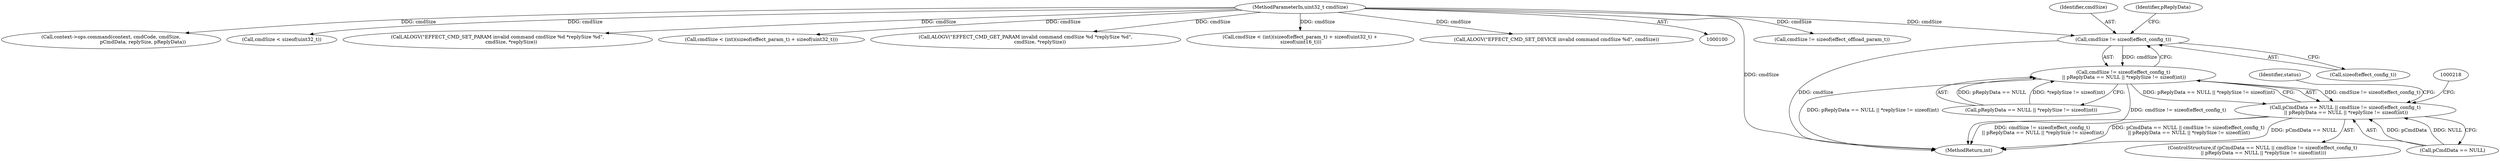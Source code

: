 digraph "0_Android_073a80800f341325932c66818ce4302b312909a4@API" {
"1000196" [label="(Call,cmdSize != sizeof(effect_config_t))"];
"1000103" [label="(MethodParameterIn,uint32_t cmdSize)"];
"1000195" [label="(Call,cmdSize != sizeof(effect_config_t)\n || pReplyData == NULL || *replySize != sizeof(int))"];
"1000191" [label="(Call,pCmdData == NULL || cmdSize != sizeof(effect_config_t)\n || pReplyData == NULL || *replySize != sizeof(int))"];
"1000578" [label="(Call,cmdSize != sizeof(effect_offload_param_t))"];
"1000195" [label="(Call,cmdSize != sizeof(effect_config_t)\n || pReplyData == NULL || *replySize != sizeof(int))"];
"1000200" [label="(Call,pReplyData == NULL || *replySize != sizeof(int))"];
"1000103" [label="(MethodParameterIn,uint32_t cmdSize)"];
"1000688" [label="(Call,context->ops.command(context, cmdCode, cmdSize,\n                                          pCmdData, replySize, pReplyData))"];
"1000712" [label="(MethodReturn,int)"];
"1000541" [label="(Call,cmdSize < sizeof(uint32_t))"];
"1000192" [label="(Call,pCmdData == NULL)"];
"1000496" [label="(Call,ALOGV(\"EFFECT_CMD_SET_PARAM invalid command cmdSize %d *replySize %d\",\n                  cmdSize, *replySize))"];
"1000382" [label="(Call,cmdSize < (int)(sizeof(effect_param_t) + sizeof(uint32_t)))"];
"1000198" [label="(Call,sizeof(effect_config_t))"];
"1000202" [label="(Identifier,pReplyData)"];
"1000197" [label="(Identifier,cmdSize)"];
"1000413" [label="(Call,ALOGV(\"EFFECT_CMD_GET_PARAM invalid command cmdSize %d *replySize %d\",\n                   cmdSize, *replySize))"];
"1000211" [label="(Identifier,status)"];
"1000470" [label="(Call,cmdSize < (int)(sizeof(effect_param_t) + sizeof(uint32_t) +\n sizeof(uint16_t)))"];
"1000196" [label="(Call,cmdSize != sizeof(effect_config_t))"];
"1000191" [label="(Call,pCmdData == NULL || cmdSize != sizeof(effect_config_t)\n || pReplyData == NULL || *replySize != sizeof(int))"];
"1000550" [label="(Call,ALOGV(\"EFFECT_CMD_SET_DEVICE invalid command cmdSize %d\", cmdSize))"];
"1000190" [label="(ControlStructure,if (pCmdData == NULL || cmdSize != sizeof(effect_config_t)\n || pReplyData == NULL || *replySize != sizeof(int)))"];
"1000196" -> "1000195"  [label="AST: "];
"1000196" -> "1000198"  [label="CFG: "];
"1000197" -> "1000196"  [label="AST: "];
"1000198" -> "1000196"  [label="AST: "];
"1000202" -> "1000196"  [label="CFG: "];
"1000195" -> "1000196"  [label="CFG: "];
"1000196" -> "1000712"  [label="DDG: cmdSize"];
"1000196" -> "1000195"  [label="DDG: cmdSize"];
"1000103" -> "1000196"  [label="DDG: cmdSize"];
"1000103" -> "1000100"  [label="AST: "];
"1000103" -> "1000712"  [label="DDG: cmdSize"];
"1000103" -> "1000382"  [label="DDG: cmdSize"];
"1000103" -> "1000413"  [label="DDG: cmdSize"];
"1000103" -> "1000470"  [label="DDG: cmdSize"];
"1000103" -> "1000496"  [label="DDG: cmdSize"];
"1000103" -> "1000541"  [label="DDG: cmdSize"];
"1000103" -> "1000550"  [label="DDG: cmdSize"];
"1000103" -> "1000578"  [label="DDG: cmdSize"];
"1000103" -> "1000688"  [label="DDG: cmdSize"];
"1000195" -> "1000191"  [label="AST: "];
"1000195" -> "1000200"  [label="CFG: "];
"1000200" -> "1000195"  [label="AST: "];
"1000191" -> "1000195"  [label="CFG: "];
"1000195" -> "1000712"  [label="DDG: pReplyData == NULL || *replySize != sizeof(int)"];
"1000195" -> "1000712"  [label="DDG: cmdSize != sizeof(effect_config_t)"];
"1000195" -> "1000191"  [label="DDG: cmdSize != sizeof(effect_config_t)"];
"1000195" -> "1000191"  [label="DDG: pReplyData == NULL || *replySize != sizeof(int)"];
"1000200" -> "1000195"  [label="DDG: pReplyData == NULL"];
"1000200" -> "1000195"  [label="DDG: *replySize != sizeof(int)"];
"1000191" -> "1000190"  [label="AST: "];
"1000191" -> "1000192"  [label="CFG: "];
"1000192" -> "1000191"  [label="AST: "];
"1000211" -> "1000191"  [label="CFG: "];
"1000218" -> "1000191"  [label="CFG: "];
"1000191" -> "1000712"  [label="DDG: cmdSize != sizeof(effect_config_t)\n || pReplyData == NULL || *replySize != sizeof(int)"];
"1000191" -> "1000712"  [label="DDG: pCmdData == NULL || cmdSize != sizeof(effect_config_t)\n || pReplyData == NULL || *replySize != sizeof(int)"];
"1000191" -> "1000712"  [label="DDG: pCmdData == NULL"];
"1000192" -> "1000191"  [label="DDG: pCmdData"];
"1000192" -> "1000191"  [label="DDG: NULL"];
}
